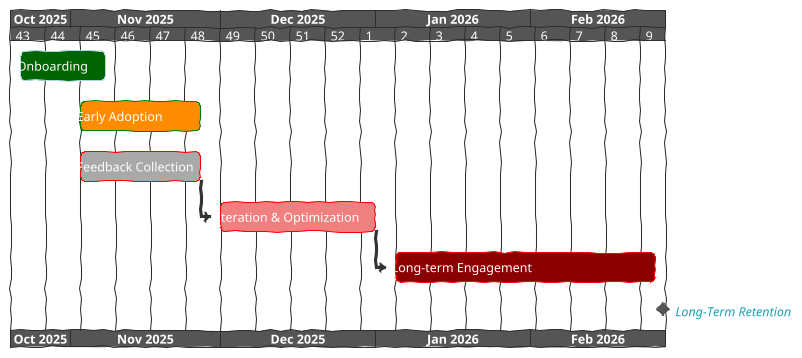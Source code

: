 @startgantt
!theme sketchy
' Set the project start date
Project starts the 20th of October 2025

' Show the calendar along the top
printscale weekly

' Define tasks
[Onboarding] as [TASK1] lasts 3 weeks
[TASK1] is colored in DarkGreen/LightBlue

[Early Adoption] as [TASK2] starts at the 1st of November 2025 and lasts 4 weeks
[TASK2] is colored in DarkOrange/Green

[Feedback Collection] as [TASK3] starts at 1st of November 2025 and lasts 4 weeks
[TASK3] is colored in DarkGrey/Red

[Iteration & Optimization] as [TASK4] starts at [TASK3]'s end and lasts 5 weeks
[TASK4] is colored in LightCoral/Red

[Long-term Engagement] as [TASK5] starts at [TASK4]'s end and lasts 8 weeks
[TASK5] is colored in DarkRed/Red

' Optional: add a milestone
[Long-Term Retention] happens at [TASK5]'s end

@endgantt
